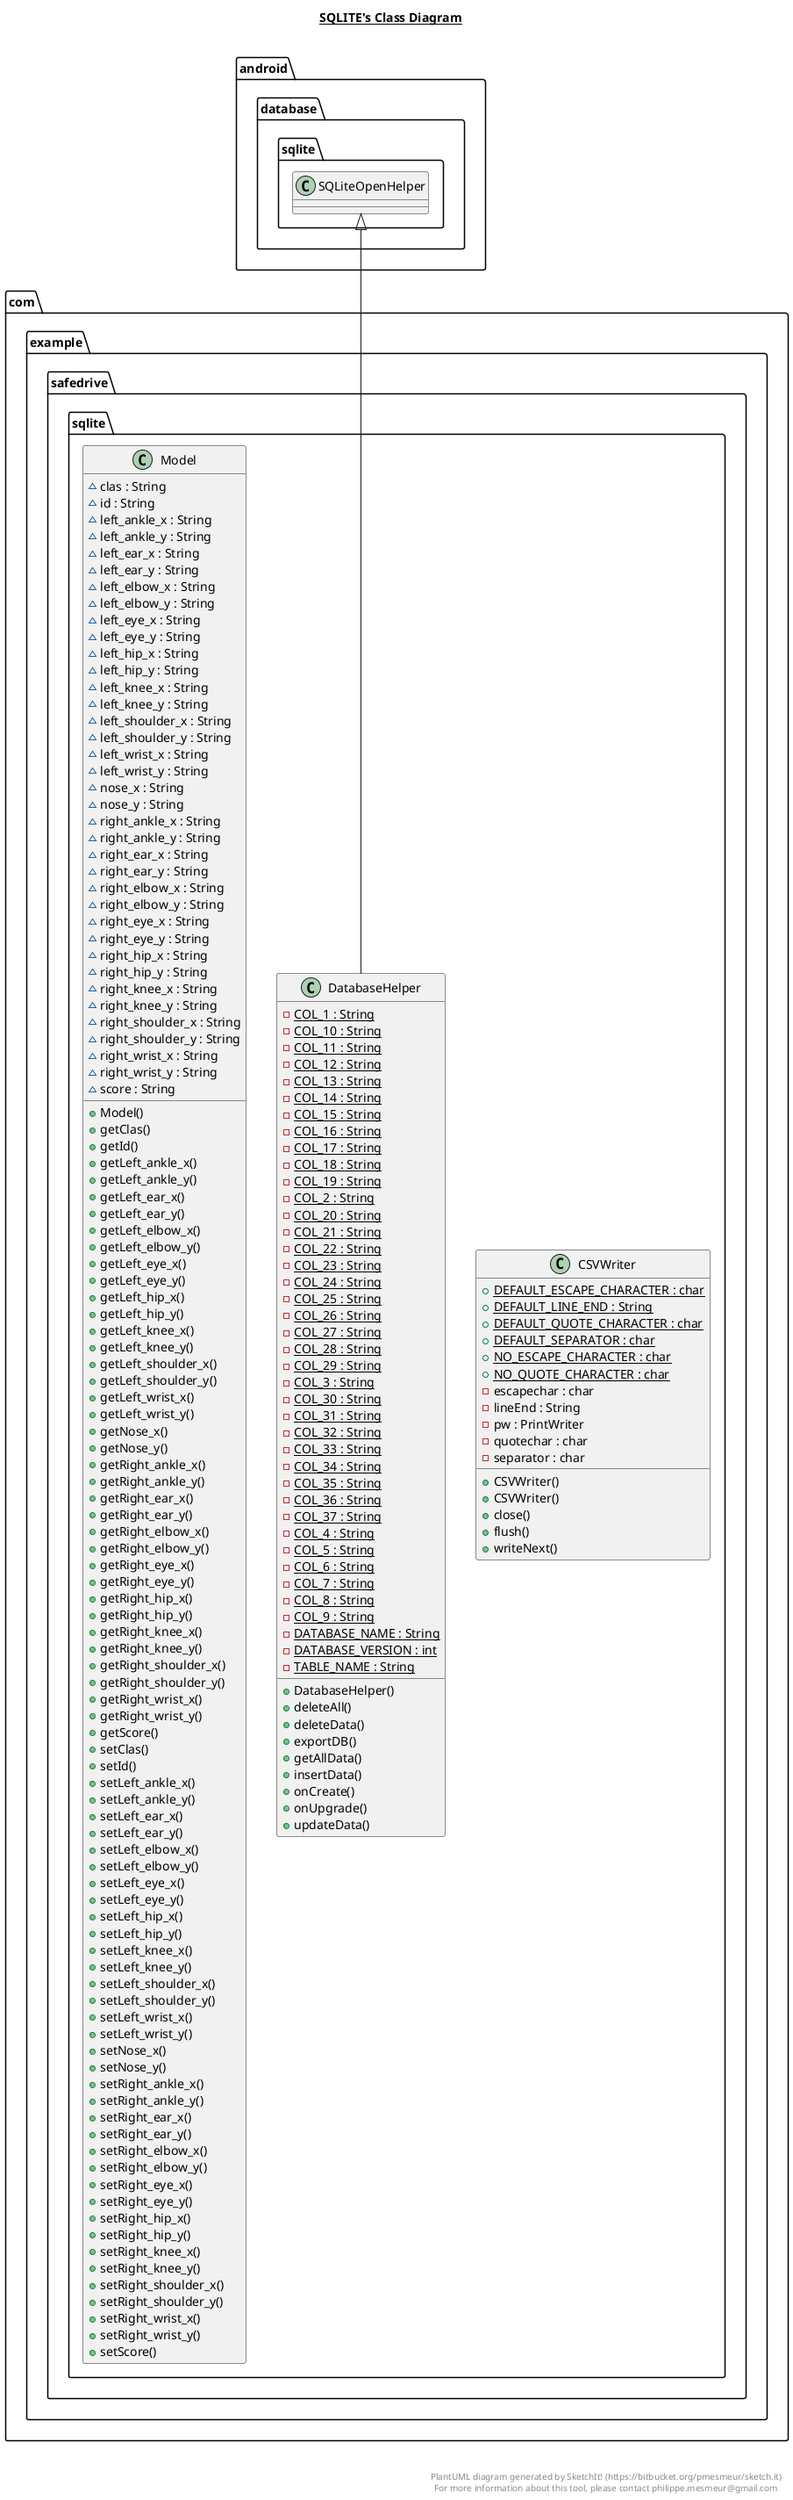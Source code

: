 @startuml

title __SQLITE's Class Diagram__\n

  namespace com.example.safedrive {
    namespace sqlite {
      class com.example.safedrive.sqlite.CSVWriter {
          {static} + DEFAULT_ESCAPE_CHARACTER : char
          {static} + DEFAULT_LINE_END : String
          {static} + DEFAULT_QUOTE_CHARACTER : char
          {static} + DEFAULT_SEPARATOR : char
          {static} + NO_ESCAPE_CHARACTER : char
          {static} + NO_QUOTE_CHARACTER : char
          - escapechar : char
          - lineEnd : String
          - pw : PrintWriter
          - quotechar : char
          - separator : char
          + CSVWriter()
          + CSVWriter()
          + close()
          + flush()
          + writeNext()
      }
    }
  }
  

  namespace com.example.safedrive {
    namespace sqlite {
      class com.example.safedrive.sqlite.DatabaseHelper {
          {static} - COL_1 : String
          {static} - COL_10 : String
          {static} - COL_11 : String
          {static} - COL_12 : String
          {static} - COL_13 : String
          {static} - COL_14 : String
          {static} - COL_15 : String
          {static} - COL_16 : String
          {static} - COL_17 : String
          {static} - COL_18 : String
          {static} - COL_19 : String
          {static} - COL_2 : String
          {static} - COL_20 : String
          {static} - COL_21 : String
          {static} - COL_22 : String
          {static} - COL_23 : String
          {static} - COL_24 : String
          {static} - COL_25 : String
          {static} - COL_26 : String
          {static} - COL_27 : String
          {static} - COL_28 : String
          {static} - COL_29 : String
          {static} - COL_3 : String
          {static} - COL_30 : String
          {static} - COL_31 : String
          {static} - COL_32 : String
          {static} - COL_33 : String
          {static} - COL_34 : String
          {static} - COL_35 : String
          {static} - COL_36 : String
          {static} - COL_37 : String
          {static} - COL_4 : String
          {static} - COL_5 : String
          {static} - COL_6 : String
          {static} - COL_7 : String
          {static} - COL_8 : String
          {static} - COL_9 : String
          {static} - DATABASE_NAME : String
          {static} - DATABASE_VERSION : int
          {static} - TABLE_NAME : String
          + DatabaseHelper()
          + deleteAll()
          + deleteData()
          + exportDB()
          + getAllData()
          + insertData()
          + onCreate()
          + onUpgrade()
          + updateData()
      }
    }
  }
  

  namespace com.example.safedrive {
    namespace sqlite {
      class com.example.safedrive.sqlite.Model {
          ~ clas : String
          ~ id : String
          ~ left_ankle_x : String
          ~ left_ankle_y : String
          ~ left_ear_x : String
          ~ left_ear_y : String
          ~ left_elbow_x : String
          ~ left_elbow_y : String
          ~ left_eye_x : String
          ~ left_eye_y : String
          ~ left_hip_x : String
          ~ left_hip_y : String
          ~ left_knee_x : String
          ~ left_knee_y : String
          ~ left_shoulder_x : String
          ~ left_shoulder_y : String
          ~ left_wrist_x : String
          ~ left_wrist_y : String
          ~ nose_x : String
          ~ nose_y : String
          ~ right_ankle_x : String
          ~ right_ankle_y : String
          ~ right_ear_x : String
          ~ right_ear_y : String
          ~ right_elbow_x : String
          ~ right_elbow_y : String
          ~ right_eye_x : String
          ~ right_eye_y : String
          ~ right_hip_x : String
          ~ right_hip_y : String
          ~ right_knee_x : String
          ~ right_knee_y : String
          ~ right_shoulder_x : String
          ~ right_shoulder_y : String
          ~ right_wrist_x : String
          ~ right_wrist_y : String
          ~ score : String
          + Model()
          + getClas()
          + getId()
          + getLeft_ankle_x()
          + getLeft_ankle_y()
          + getLeft_ear_x()
          + getLeft_ear_y()
          + getLeft_elbow_x()
          + getLeft_elbow_y()
          + getLeft_eye_x()
          + getLeft_eye_y()
          + getLeft_hip_x()
          + getLeft_hip_y()
          + getLeft_knee_x()
          + getLeft_knee_y()
          + getLeft_shoulder_x()
          + getLeft_shoulder_y()
          + getLeft_wrist_x()
          + getLeft_wrist_y()
          + getNose_x()
          + getNose_y()
          + getRight_ankle_x()
          + getRight_ankle_y()
          + getRight_ear_x()
          + getRight_ear_y()
          + getRight_elbow_x()
          + getRight_elbow_y()
          + getRight_eye_x()
          + getRight_eye_y()
          + getRight_hip_x()
          + getRight_hip_y()
          + getRight_knee_x()
          + getRight_knee_y()
          + getRight_shoulder_x()
          + getRight_shoulder_y()
          + getRight_wrist_x()
          + getRight_wrist_y()
          + getScore()
          + setClas()
          + setId()
          + setLeft_ankle_x()
          + setLeft_ankle_y()
          + setLeft_ear_x()
          + setLeft_ear_y()
          + setLeft_elbow_x()
          + setLeft_elbow_y()
          + setLeft_eye_x()
          + setLeft_eye_y()
          + setLeft_hip_x()
          + setLeft_hip_y()
          + setLeft_knee_x()
          + setLeft_knee_y()
          + setLeft_shoulder_x()
          + setLeft_shoulder_y()
          + setLeft_wrist_x()
          + setLeft_wrist_y()
          + setNose_x()
          + setNose_y()
          + setRight_ankle_x()
          + setRight_ankle_y()
          + setRight_ear_x()
          + setRight_ear_y()
          + setRight_elbow_x()
          + setRight_elbow_y()
          + setRight_eye_x()
          + setRight_eye_y()
          + setRight_hip_x()
          + setRight_hip_y()
          + setRight_knee_x()
          + setRight_knee_y()
          + setRight_shoulder_x()
          + setRight_shoulder_y()
          + setRight_wrist_x()
          + setRight_wrist_y()
          + setScore()
      }
    }
  }
  

  com.example.safedrive.sqlite.DatabaseHelper -up-|> android.database.sqlite.SQLiteOpenHelper


right footer


PlantUML diagram generated by SketchIt! (https://bitbucket.org/pmesmeur/sketch.it)
For more information about this tool, please contact philippe.mesmeur@gmail.com
endfooter

@enduml
